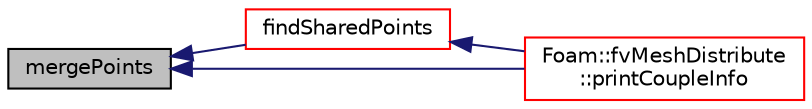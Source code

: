 digraph "mergePoints"
{
  bgcolor="transparent";
  edge [fontname="Helvetica",fontsize="10",labelfontname="Helvetica",labelfontsize="10"];
  node [fontname="Helvetica",fontsize="10",shape=record];
  rankdir="LR";
  Node1 [label="mergePoints",height=0.2,width=0.4,color="black", fillcolor="grey75", style="filled", fontcolor="black"];
  Node1 -> Node2 [dir="back",color="midnightblue",fontsize="10",style="solid",fontname="Helvetica"];
  Node2 [label="findSharedPoints",height=0.2,width=0.4,color="red",URL="$a01955.html#a635b09647032a29d1e0aad6091b96f47",tooltip="Find topologically and geometrically shared points. "];
  Node2 -> Node3 [dir="back",color="midnightblue",fontsize="10",style="solid",fontname="Helvetica"];
  Node3 [label="Foam::fvMeshDistribute\l::printCoupleInfo",height=0.2,width=0.4,color="red",URL="$a00887.html#a0b2e9e5ba94679bbc5d807ecf02687e2",tooltip="Print some info on coupling data. "];
  Node1 -> Node3 [dir="back",color="midnightblue",fontsize="10",style="solid",fontname="Helvetica"];
}
